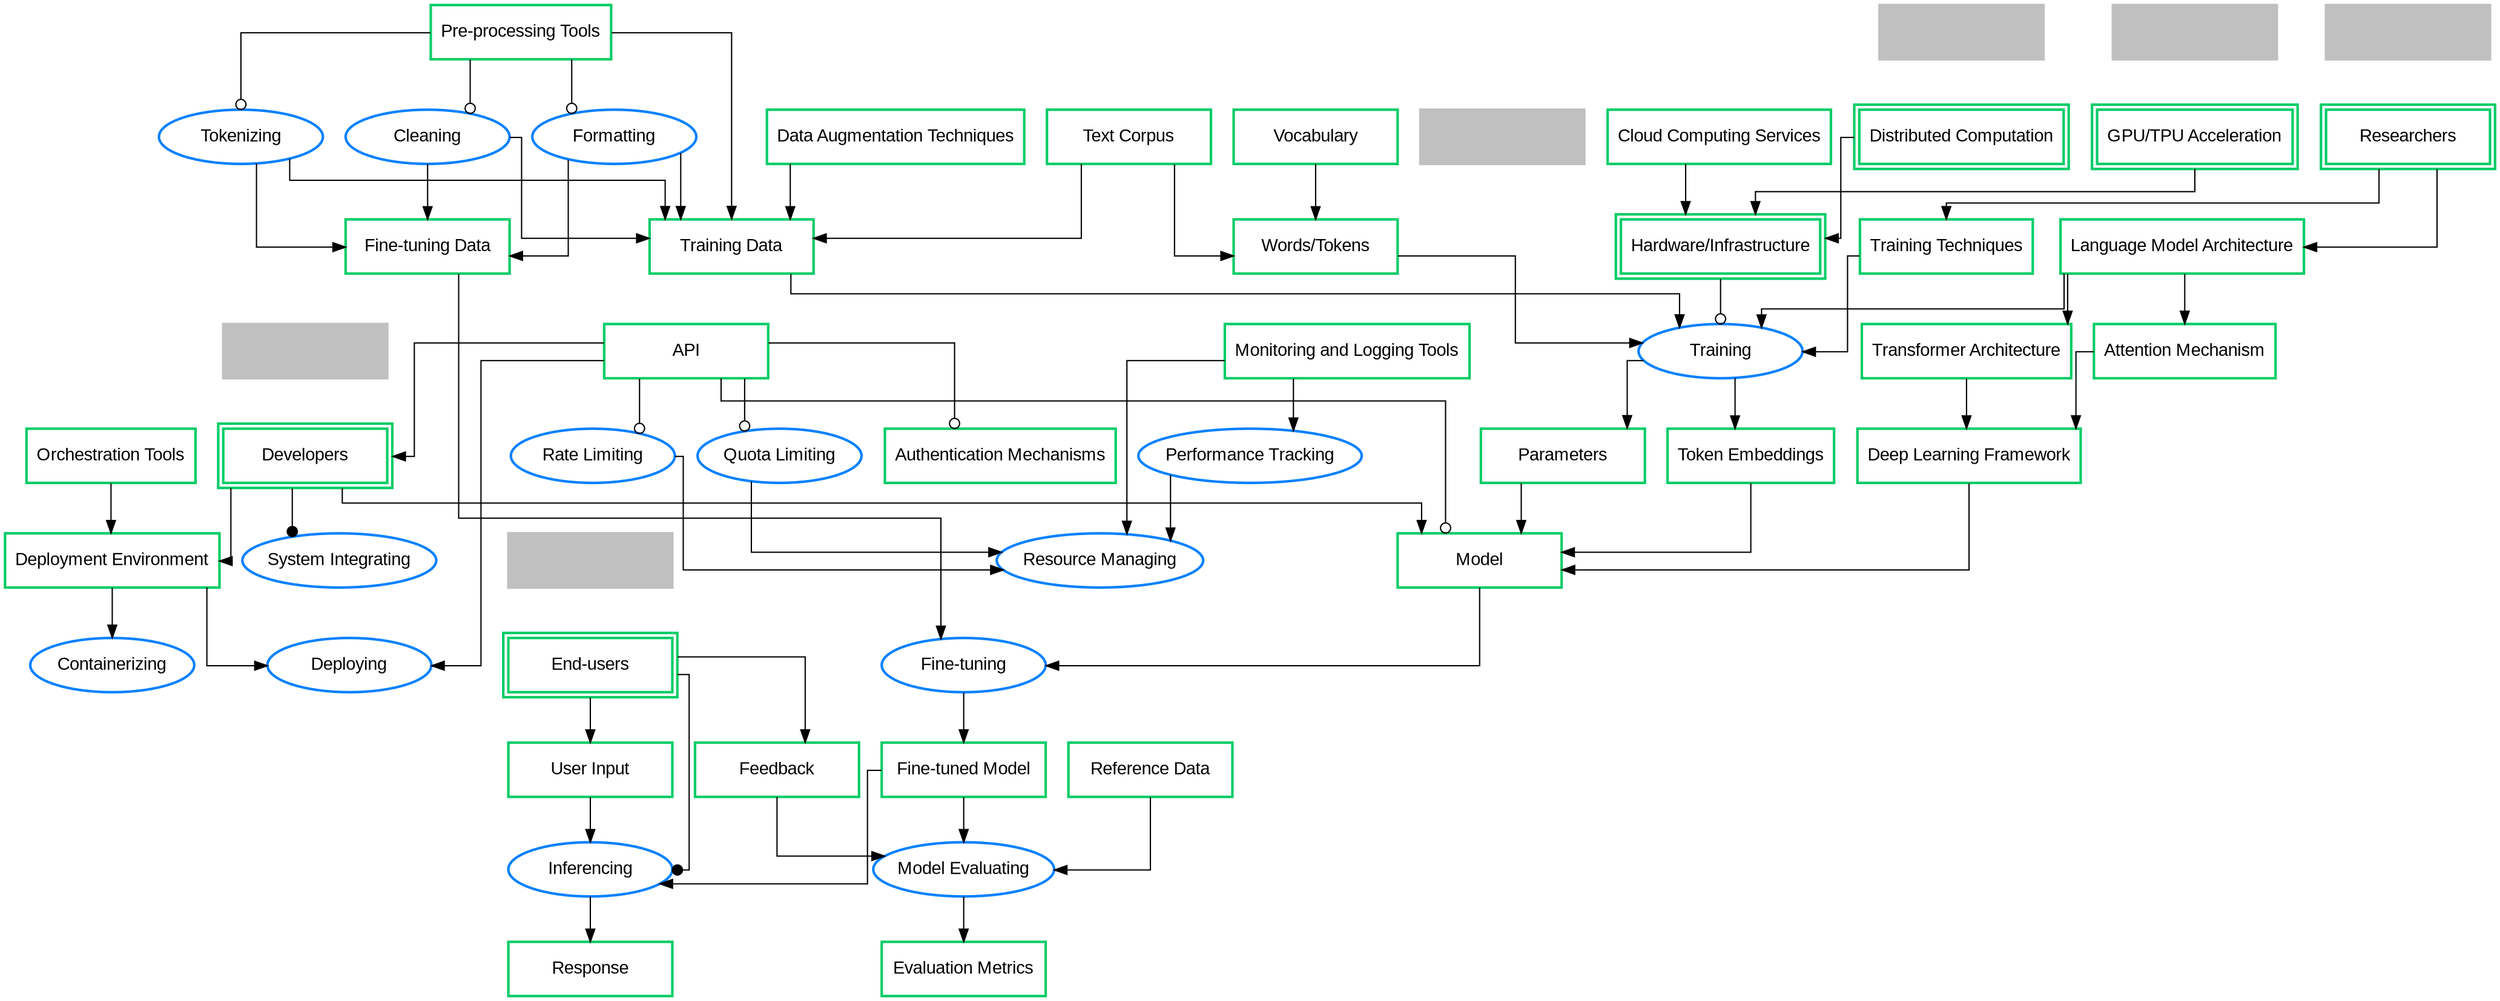 digraph {
	graph [fontname=Arial ratio=compress splines=ortho]
	node [fontname=Arial]
	edge [fontname=Arial]
	A1_shadow [label="" color=gray fillcolor=gray height=0.6 penwidth=2.0 pos="1.1,0.9!" shape=box style=filled width=1.8]
	A1_shadow -> A1 [style=invis]
	A1 [label=Developers color="#00cc66" fillcolor=white height=0.6 penwidth=2.0 peripheries=2 shape=box style=filled width=1.8]
	A2 [label=API color="#00cc66" fillcolor=white height=0.6 penwidth=2.0 peripheries=1 shape=box style=filled width=1.8]
	A3 [label="Language Model Architecture" color="#00cc66" fillcolor=white height=0.6 penwidth=2.0 peripheries=1 shape=box style=filled width=1.8]
	A4 [label="Attention Mechanism" color="#00cc66" fillcolor=white height=0.6 penwidth=2.0 peripheries=1 shape=box style=filled width=1.8]
	A5 [label="Authentication Mechanisms" color="#00cc66" fillcolor=white height=0.6 penwidth=2.0 peripheries=1 shape=box style=filled width=1.8]
	A6 [label="Pre-processing Tools" color="#00cc66" fillcolor=white height=0.6 penwidth=2.0 peripheries=1 shape=box style=filled width=1.8]
	A7 [label=Cleaning color="#0080ff" fillcolor=white height=0.6 penwidth=2.0 peripheries=1 shape=ellipse style=filled width=1.8]
	A8 [label="Deployment Environment" color="#00cc66" fillcolor=white height=0.6 penwidth=2.0 peripheries=1 shape=box style=filled width=1.8]
	A9 [label=Containerizing color="#0080ff" fillcolor=white height=0.6 penwidth=2.0 peripheries=1 shape=ellipse style=filled width=1.8]
	A10 [label="Training Data" color="#00cc66" fillcolor=white height=0.6 penwidth=2.0 peripheries=1 shape=box style=filled width=1.8]
	A11 [label="Data Augmentation Techniques" color="#00cc66" fillcolor=white height=0.6 penwidth=2.0 peripheries=1 shape=box style=filled width=1.8]
	A12 [label=Model color="#00cc66" fillcolor=white height=0.6 penwidth=2.0 peripheries=1 shape=box style=filled width=1.8]
	A13 [label="Deep Learning Framework" color="#00cc66" fillcolor=white height=0.6 penwidth=2.0 peripheries=1 shape=box style=filled width=1.8]
	A14 [label="System Integrating" color="#0080ff" fillcolor=white height=0.6 penwidth=2.0 peripheries=1 shape=ellipse style=filled width=1.8]
	A15 [label=Feedback color="#00cc66" fillcolor=white height=0.6 penwidth=2.0 peripheries=1 shape=box style=filled width=1.8]
	A16_shadow [label="" color=gray fillcolor=gray height=0.6 penwidth=2.0 pos="16.1,15.9!" shape=box style=filled width=1.8]
	A16_shadow -> A16 [style=invis]
	A16 [label="End-users" color="#00cc66" fillcolor=white height=0.6 penwidth=2.0 peripheries=2 shape=box style=filled width=1.8]
	A17 [label="User Input" color="#00cc66" fillcolor=white height=0.6 penwidth=2.0 peripheries=1 shape=box style=filled width=1.8]
	A18 [label="Model Evaluating" color="#0080ff" fillcolor=white height=0.6 penwidth=2.0 peripheries=1 shape=ellipse style=filled width=1.8]
	A19 [label=Inferencing color="#0080ff" fillcolor=white height=0.6 penwidth=2.0 peripheries=1 shape=ellipse style=filled width=1.8]
	A20 [label="Fine-tuned Model" color="#00cc66" fillcolor=white height=0.6 penwidth=2.0 peripheries=1 shape=box style=filled width=1.8]
	A21 [label="Fine-tuning" color="#0080ff" fillcolor=white height=0.6 penwidth=2.0 peripheries=1 shape=ellipse style=filled width=1.8]
	A22 [label="Fine-tuning Data" color="#00cc66" fillcolor=white height=0.6 penwidth=2.0 peripheries=1 shape=box style=filled width=1.8]
	A23 [label=Formatting color="#0080ff" fillcolor=white height=0.6 penwidth=2.0 peripheries=1 shape=ellipse style=filled width=1.8]
	A24_shadow [label="" color=gray fillcolor=gray height=0.6 penwidth=2.0 pos="24.1,23.9!" shape=box style=filled width=1.8]
	A24_shadow -> A24 [style=invis]
	A24 [label="GPU/TPU Acceleration" color="#00cc66" fillcolor=white height=0.6 penwidth=2.0 peripheries=2 shape=box style=filled width=1.8]
	A25_shadow [label="" color=gray fillcolor=gray height=0.6 penwidth=2.0 pos="25.1,24.9!" shape=box style=filled width=1.8]
	A25_shadow -> A25 [style=invis]
	A25 [label="Hardware/Infrastructure" color="#00cc66" fillcolor=white height=0.6 penwidth=2.0 peripheries=2 shape=box style=filled width=1.8]
	A26 [label="Cloud Computing Services" color="#00cc66" fillcolor=white height=0.6 penwidth=2.0 peripheries=1 shape=box style=filled width=1.8]
	A27_shadow [label="" color=gray fillcolor=gray height=0.6 penwidth=2.0 pos="27.1,26.9!" shape=box style=filled width=1.8]
	A27_shadow -> A27 [style=invis]
	A27 [label="Distributed Computation" color="#00cc66" fillcolor=white height=0.6 penwidth=2.0 peripheries=2 shape=box style=filled width=1.8]
	A28 [label=Training color="#0080ff" fillcolor=white height=0.6 penwidth=2.0 peripheries=1 shape=ellipse style=filled width=1.8]
	A29 [label=Response color="#00cc66" fillcolor=white height=0.6 penwidth=2.0 peripheries=1 shape=box style=filled width=1.8]
	A30 [label="Evaluation Metrics" color="#00cc66" fillcolor=white height=0.6 penwidth=2.0 peripheries=1 shape=box style=filled width=1.8]
	A31 [label="Performance Tracking" color="#0080ff" fillcolor=white height=0.6 penwidth=2.0 peripheries=1 shape=ellipse style=filled width=1.8]
	A32 [label="Monitoring and Logging Tools" color="#00cc66" fillcolor=white height=0.6 penwidth=2.0 peripheries=1 shape=box style=filled width=1.8]
	A33 [label="Orchestration Tools" color="#00cc66" fillcolor=white height=0.6 penwidth=2.0 peripheries=1 shape=box style=filled width=1.8]
	A34 [label=Parameters color="#00cc66" fillcolor=white height=0.6 penwidth=2.0 peripheries=1 shape=box style=filled width=1.8]
	A35 [label="Quota Limiting" color="#0080ff" fillcolor=white height=0.6 penwidth=2.0 peripheries=1 shape=ellipse style=filled width=1.8]
	A36 [label="Rate Limiting" color="#0080ff" fillcolor=white height=0.6 penwidth=2.0 peripheries=1 shape=ellipse style=filled width=1.8]
	A37 [label="Reference Data" color="#00cc66" fillcolor=white height=0.6 penwidth=2.0 peripheries=1 shape=box style=filled width=1.8]
	A38_shadow [label="" color=gray fillcolor=gray height=0.6 penwidth=2.0 pos="38.1,37.9!" shape=box style=filled width=1.8]
	A38_shadow -> A38 [style=invis]
	A38 [label=Researchers color="#00cc66" fillcolor=white height=0.6 penwidth=2.0 peripheries=2 shape=box style=filled width=1.8]
	A39 [label="Training Techniques" color="#00cc66" fillcolor=white height=0.6 penwidth=2.0 peripheries=1 shape=box style=filled width=1.8]
	A40 [label=Deploying color="#0080ff" fillcolor=white height=0.6 penwidth=2.0 peripheries=1 shape=ellipse style=filled width=1.8]
	A41 [label="Text Corpus" color="#00cc66" fillcolor=white height=0.6 penwidth=2.0 peripheries=1 shape=box style=filled width=1.8]
	A42 [label="Token Embeddings" color="#00cc66" fillcolor=white height=0.6 penwidth=2.0 peripheries=1 shape=box style=filled width=1.8]
	A43 [label=Tokenizing color="#0080ff" fillcolor=white height=0.6 penwidth=2.0 peripheries=1 shape=ellipse style=filled width=1.8]
	A44 [label="Transformer Architecture" color="#00cc66" fillcolor=white height=0.6 penwidth=2.0 peripheries=1 shape=box style=filled width=1.8]
	A45 [label="Words/Tokens" color="#00cc66" fillcolor=white height=0.6 penwidth=2.0 peripheries=1 shape=box style=filled width=1.8]
	A46 [label=Vocabulary color="#00cc66" fillcolor=white height=0.6 penwidth=2.0 peripheries=1 shape=box style=filled width=1.8]
	A47 [label="Resource Managing" color="#0080ff" fillcolor=white height=0.6 penwidth=2.0 peripheries=1 shape=ellipse style=filled width=1.8]
	A2 -> A1 [arrowhead=normal]
	A3 -> A4 [arrowhead=normal]
	A2 -> A5 [arrowhead=odot]
	A6 -> A7 [arrowhead=odot]
	A8 -> A9 [arrowhead=normal]
	A11 -> A10 [arrowhead=normal]
	A13 -> A12 [arrowhead=normal]
	A1 -> A8 [arrowhead=normal]
	A1 -> A12 [arrowhead=normal]
	A1 -> A14 [arrowhead=dot]
	A16 -> A15 [arrowhead=normal]
	A16 -> A17 [arrowhead=normal]
	A15 -> A18 [arrowhead=normal]
	A20 -> A19 [arrowhead=normal]
	A20 -> A18 [arrowhead=normal]
	A21 -> A20 [arrowhead=normal]
	A22 -> A21 [arrowhead=normal]
	A6 -> A23 [arrowhead=odot]
	A24 -> A25 [arrowhead=normal]
	A26 -> A25 [arrowhead=normal]
	A27 -> A25 [arrowhead=normal]
	A25 -> A28 [arrowhead=odot]
	A16 -> A19 [arrowhead=dot]
	A19 -> A29 [arrowhead=normal]
	A2 -> A12 [arrowhead=odot]
	A3 -> A28 [arrowhead=normal]
	A12 -> A21 [arrowhead=normal]
	A18 -> A30 [arrowhead=normal]
	A32 -> A31 [arrowhead=normal]
	A33 -> A8 [arrowhead=normal]
	A34 -> A12 [arrowhead=normal]
	A28 -> A34 [arrowhead=normal]
	A6 -> A10 [arrowhead=normal]
	A2 -> A35 [arrowhead=odot]
	A2 -> A36 [arrowhead=odot]
	A37 -> A18 [arrowhead=normal]
	A38 -> A3 [arrowhead=normal]
	A38 -> A39 [arrowhead=normal]
	A39 -> A28 [arrowhead=normal]
	A2 -> A40 [arrowhead=normal]
	A41 -> A10 [arrowhead=normal]
	A42 -> A12 [arrowhead=normal]
	A28 -> A42 [arrowhead=normal]
	A6 -> A43 [arrowhead=odot]
	A10 -> A28 [arrowhead=normal]
	A3 -> A44 [arrowhead=normal]
	A17 -> A19 [arrowhead=normal]
	A41 -> A45 [arrowhead=normal]
	A45 -> A28 [arrowhead=normal]
	A46 -> A45 [arrowhead=normal]
	A4 -> A13 [arrowhead=normal]
	A44 -> A13 [arrowhead=normal]
	A8 -> A40 [arrowhead=normal]
	A35 -> A47 [arrowhead=normal]
	A36 -> A47 [arrowhead=normal]
	A32 -> A47 [arrowhead=normal]
	A31 -> A47 [arrowhead=normal]
	A43 -> A10 [arrowhead=normal]
	A23 -> A10 [arrowhead=normal]
	A7 -> A10 [arrowhead=normal]
	A43 -> A22 [arrowhead=normal]
	A23 -> A22 [arrowhead=normal]
	A7 -> A22 [arrowhead=normal]
}
